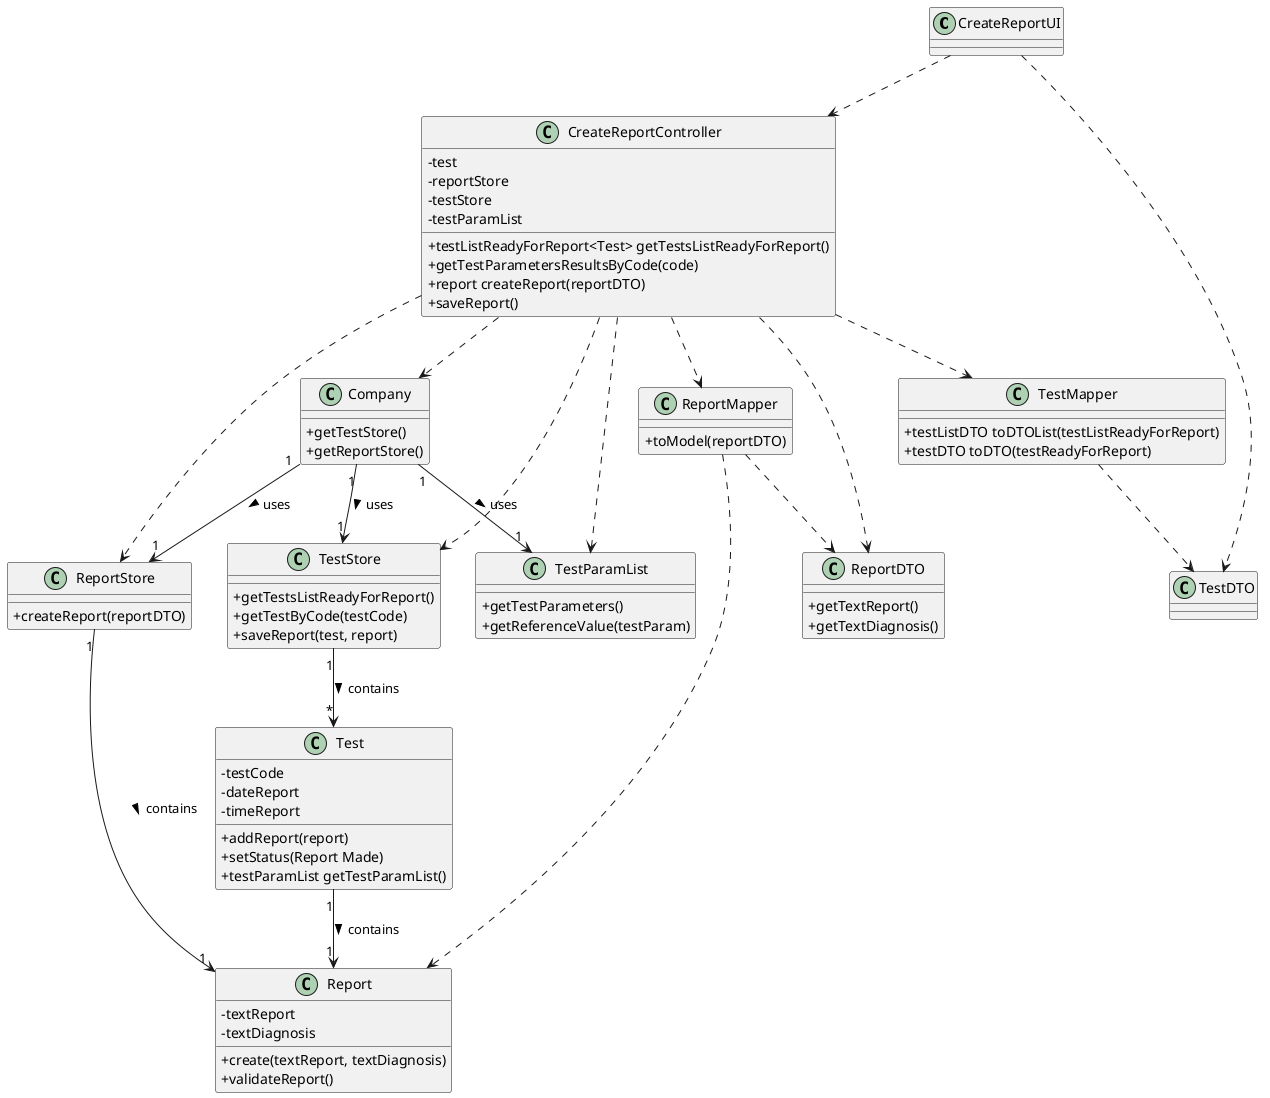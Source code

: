 @startuml

skinparam classAttributeIconSize 0

class CreateReportUI

class CreateReportController {
-test
-reportStore
-testStore
-testParamList


+testListReadyForReport<Test> getTestsListReadyForReport()
+getTestParametersResultsByCode(code)
+report createReport(reportDTO)
+saveReport()
}

class Company {
+getTestStore()
+getReportStore()
}

class TestStore {
+getTestsListReadyForReport()
+getTestByCode(testCode)
+saveReport(test, report)
}

class Test {
-testCode
-dateReport
-timeReport

+addReport(report)
+setStatus(Report Made)
+testParamList getTestParamList()
}

class ReportStore {
+createReport(reportDTO)
}

class ReportMapper {
+toModel(reportDTO)
}

class ReportDTO {
+getTextReport()
+getTextDiagnosis()
}

class Report {
-textReport
-textDiagnosis

+create(textReport, textDiagnosis)
+validateReport()
}

class TestMapper {
+testListDTO toDTOList(testListReadyForReport)
+testDTO toDTO(testReadyForReport)
}

class TestParamList {
+getTestParameters()
+getReferenceValue(testParam)
}

CreateReportUI ..> CreateReportController
CreateReportUI ..> TestDTO
CreateReportController ..> Company
Company "1"-down->"1" TestStore: uses >
Company "1"-down->"1" ReportStore: uses >
Company "1"-down->"1" TestParamList: uses >
TestStore "1"-->"*" Test: contains >
Test "1"-->"1" Report: contains >
CreateReportController ..> TestStore
CreateReportController ..> ReportStore
TestMapper ..> TestDTO


CreateReportController ..> TestMapper


CreateReportController ..> ReportDTO
CreateReportController ..> ReportMapper
ReportMapper ..> ReportDTO
ReportMapper ..> Report
ReportStore "1"-->"1" Report: contains >

CreateReportController ..> TestParamList

@enduml